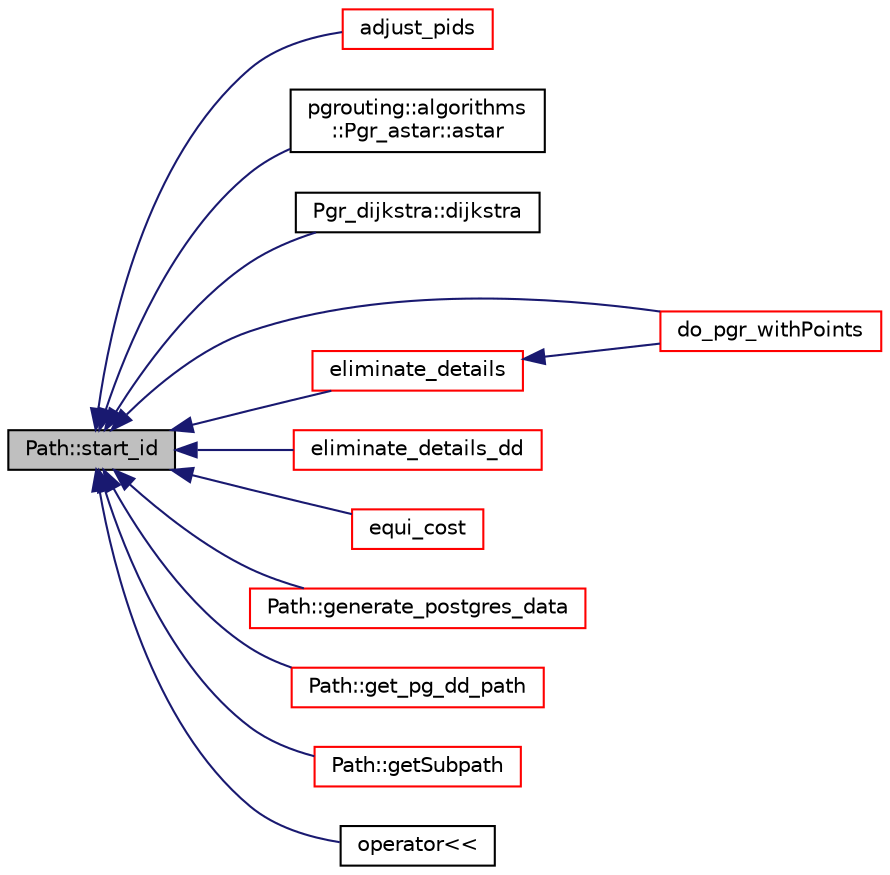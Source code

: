 digraph "Path::start_id"
{
  edge [fontname="Helvetica",fontsize="10",labelfontname="Helvetica",labelfontsize="10"];
  node [fontname="Helvetica",fontsize="10",shape=record];
  rankdir="LR";
  Node393 [label="Path::start_id",height=0.2,width=0.4,color="black", fillcolor="grey75", style="filled", fontcolor="black"];
  Node393 -> Node394 [dir="back",color="midnightblue",fontsize="10",style="solid",fontname="Helvetica"];
  Node394 [label="adjust_pids",height=0.2,width=0.4,color="red", fillcolor="white", style="filled",URL="$pgr__withPoints_8cpp.html#ad7908e676e68d1ef712488e655e66ef0"];
  Node393 -> Node396 [dir="back",color="midnightblue",fontsize="10",style="solid",fontname="Helvetica"];
  Node396 [label="pgrouting::algorithms\l::Pgr_astar::astar",height=0.2,width=0.4,color="black", fillcolor="white", style="filled",URL="$classpgrouting_1_1algorithms_1_1Pgr__astar.html#a540dad9278b2222a4e8d0b0f173353b4"];
  Node393 -> Node397 [dir="back",color="midnightblue",fontsize="10",style="solid",fontname="Helvetica"];
  Node397 [label="Pgr_dijkstra::dijkstra",height=0.2,width=0.4,color="black", fillcolor="white", style="filled",URL="$classPgr__dijkstra.html#a40223def5edfcf8bcc11243d806d3b9f"];
  Node393 -> Node398 [dir="back",color="midnightblue",fontsize="10",style="solid",fontname="Helvetica"];
  Node398 [label="do_pgr_withPoints",height=0.2,width=0.4,color="red", fillcolor="white", style="filled",URL="$withPoints__driver_8h.html#a21c2758706c9735f75143b96fe93defd"];
  Node393 -> Node401 [dir="back",color="midnightblue",fontsize="10",style="solid",fontname="Helvetica"];
  Node401 [label="eliminate_details",height=0.2,width=0.4,color="red", fillcolor="white", style="filled",URL="$pgr__withPoints_8hpp.html#a0ed4ba674c8ad93b59ff6a23c43a744f"];
  Node401 -> Node398 [dir="back",color="midnightblue",fontsize="10",style="solid",fontname="Helvetica"];
  Node393 -> Node405 [dir="back",color="midnightblue",fontsize="10",style="solid",fontname="Helvetica"];
  Node405 [label="eliminate_details_dd",height=0.2,width=0.4,color="red", fillcolor="white", style="filled",URL="$pgr__withPoints_8hpp.html#a78454780d695ee33ad171a220e3e9f38"];
  Node393 -> Node409 [dir="back",color="midnightblue",fontsize="10",style="solid",fontname="Helvetica"];
  Node409 [label="equi_cost",height=0.2,width=0.4,color="red", fillcolor="white", style="filled",URL="$basePath__SSEC_8cpp.html#a5ec42f9cedce93c209092bc259b9c56c"];
  Node393 -> Node412 [dir="back",color="midnightblue",fontsize="10",style="solid",fontname="Helvetica"];
  Node412 [label="Path::generate_postgres_data",height=0.2,width=0.4,color="red", fillcolor="white", style="filled",URL="$classPath.html#ae38559bd57054698fdcf9b4457dc2da4"];
  Node393 -> Node417 [dir="back",color="midnightblue",fontsize="10",style="solid",fontname="Helvetica"];
  Node417 [label="Path::get_pg_dd_path",height=0.2,width=0.4,color="red", fillcolor="white", style="filled",URL="$classPath.html#ac07b6c3b8513269cfd0615242e7cee6d"];
  Node393 -> Node418 [dir="back",color="midnightblue",fontsize="10",style="solid",fontname="Helvetica"];
  Node418 [label="Path::getSubpath",height=0.2,width=0.4,color="red", fillcolor="white", style="filled",URL="$classPath.html#a6e915a3786eccd377d84a284b3152e2b"];
  Node393 -> Node427 [dir="back",color="midnightblue",fontsize="10",style="solid",fontname="Helvetica"];
  Node427 [label="operator\<\<",height=0.2,width=0.4,color="black", fillcolor="white", style="filled",URL="$basePath__SSEC_8cpp.html#aa16afa1050f3d97fc530c0ec237c1216"];
}
